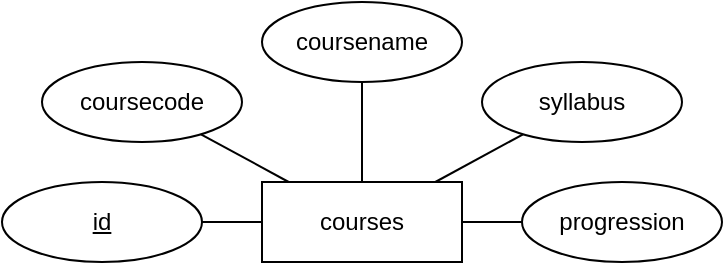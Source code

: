<mxfile>
    <diagram id="zWihylngf_ibi9MQar6w" name="Page-1">
        <mxGraphModel dx="1398" dy="938" grid="1" gridSize="10" guides="1" tooltips="1" connect="1" arrows="1" fold="1" page="1" pageScale="1" pageWidth="5000" pageHeight="10000" math="0" shadow="0">
            <root>
                <mxCell id="0"/>
                <mxCell id="1" parent="0"/>
                <mxCell id="2" value="courses" style="whiteSpace=wrap;html=1;align=center;" vertex="1" parent="1">
                    <mxGeometry x="640" y="310" width="100" height="40" as="geometry"/>
                </mxCell>
                <mxCell id="8" style="edgeStyle=none;html=1;endArrow=none;endFill=0;" edge="1" parent="1" source="3" target="2">
                    <mxGeometry relative="1" as="geometry"/>
                </mxCell>
                <mxCell id="3" value="coursecode" style="ellipse;whiteSpace=wrap;html=1;align=center;" vertex="1" parent="1">
                    <mxGeometry x="530" y="250" width="100" height="40" as="geometry"/>
                </mxCell>
                <mxCell id="9" style="edgeStyle=none;html=1;endArrow=none;endFill=0;" edge="1" parent="1" source="4" target="2">
                    <mxGeometry relative="1" as="geometry"/>
                </mxCell>
                <mxCell id="4" value="id" style="ellipse;whiteSpace=wrap;html=1;align=center;fontStyle=4;" vertex="1" parent="1">
                    <mxGeometry x="510" y="310" width="100" height="40" as="geometry"/>
                </mxCell>
                <mxCell id="10" style="edgeStyle=none;html=1;endArrow=none;endFill=0;" edge="1" parent="1" source="5" target="2">
                    <mxGeometry relative="1" as="geometry"/>
                </mxCell>
                <mxCell id="5" value="coursename" style="ellipse;whiteSpace=wrap;html=1;align=center;" vertex="1" parent="1">
                    <mxGeometry x="640" y="220" width="100" height="40" as="geometry"/>
                </mxCell>
                <mxCell id="11" style="edgeStyle=none;html=1;endArrow=none;endFill=0;" edge="1" parent="1" source="6" target="2">
                    <mxGeometry relative="1" as="geometry"/>
                </mxCell>
                <mxCell id="6" value="syllabus" style="ellipse;whiteSpace=wrap;html=1;align=center;" vertex="1" parent="1">
                    <mxGeometry x="750" y="250" width="100" height="40" as="geometry"/>
                </mxCell>
                <mxCell id="13" style="edgeStyle=none;html=1;endArrow=none;endFill=0;" edge="1" parent="1" source="7" target="2">
                    <mxGeometry relative="1" as="geometry"/>
                </mxCell>
                <mxCell id="7" value="progression" style="ellipse;whiteSpace=wrap;html=1;align=center;" vertex="1" parent="1">
                    <mxGeometry x="770" y="310" width="100" height="40" as="geometry"/>
                </mxCell>
            </root>
        </mxGraphModel>
    </diagram>
</mxfile>